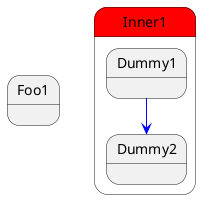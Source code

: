 {
  "sha1": "d130cog323lgf727mx88uhpeorfsu42",
  "insertion": {
    "when": "2024-06-01T09:03:02.359Z",
    "user": "plantuml@gmail.com"
  }
}
@startuml
'skinparam svek true
state Foo1
state Inner1 #red {
	state Dummy1
	state Dummy2
	Dummy1 -[#blue]-> Dummy2
}

@enduml
